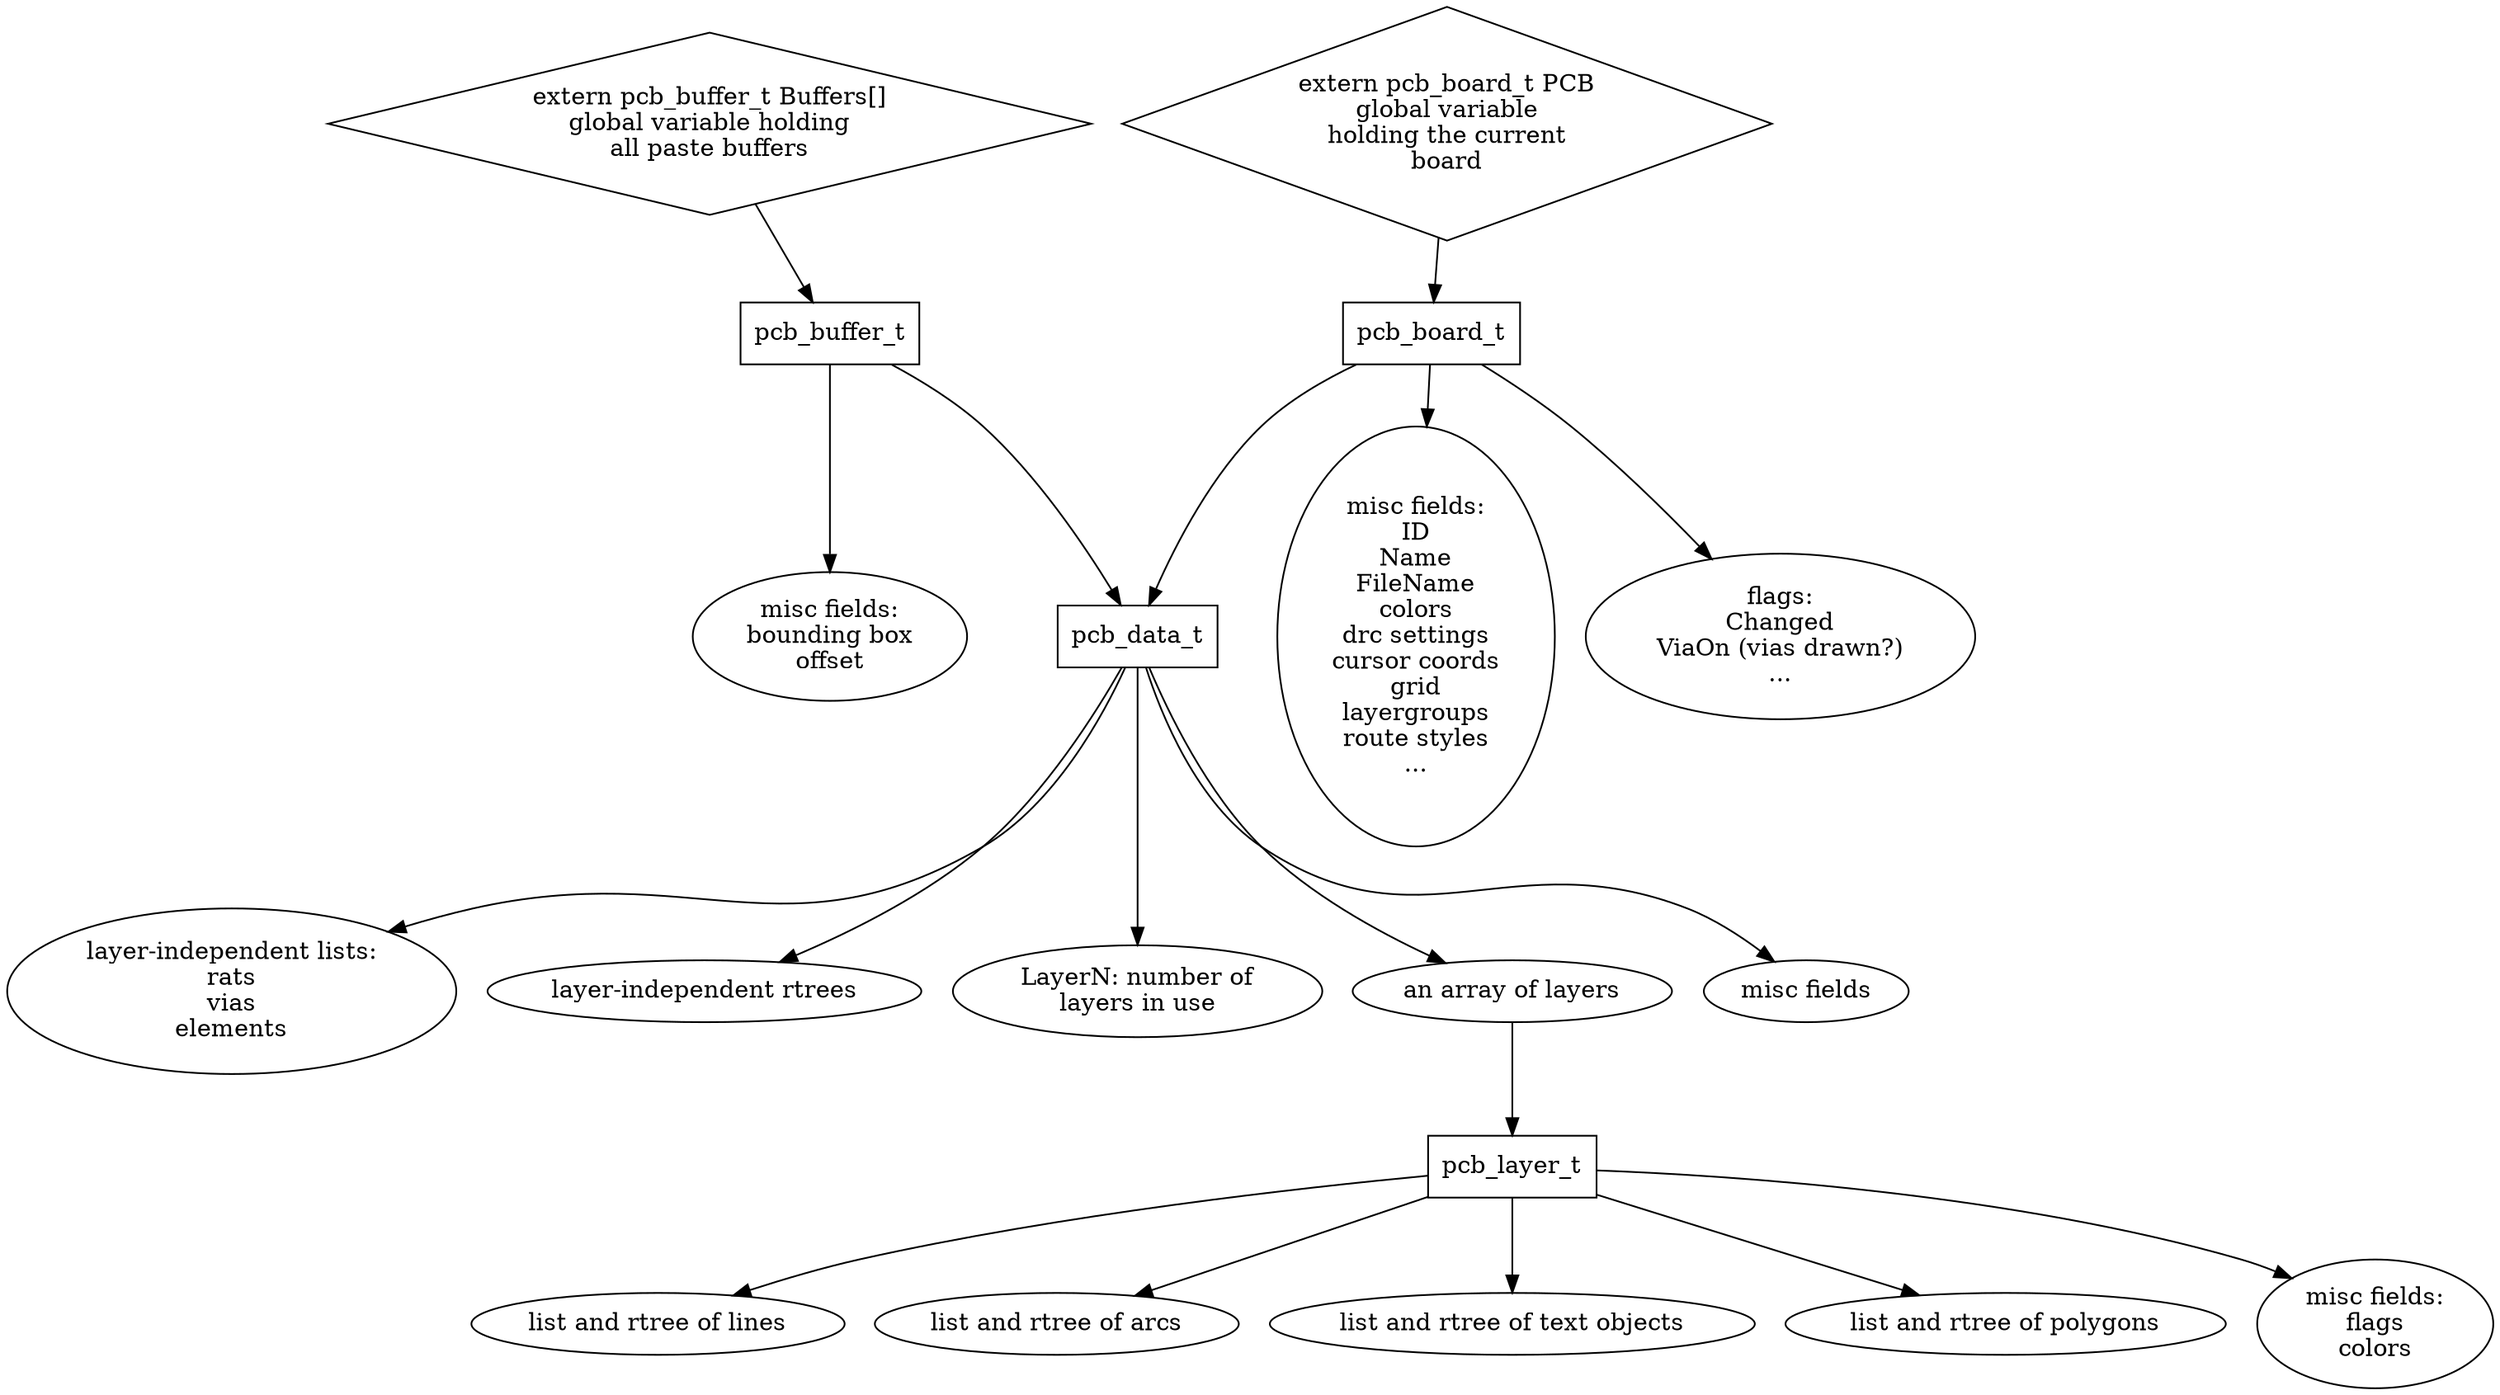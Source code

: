 digraph pcb_data {
	PCBType_misc [label="misc fields:\nID\nName\nFileName\ncolors\ndrc settings\ncursor coords\ngrid\nlayergroups\nroute styles\n..."]
	PCBType_flags [label="flags:\nChanged\nViaOn (vias drawn?)\n..."]
	pcb_board_t -> PCBType_misc
	pcb_board_t -> PCBType_flags
	pcb_board_t -> pcb_data_t
	pcb_board_t [shape=box]

	PCB [label="extern pcb_board_t PCB\nglobal variable\nholding the current\nboard" shape=diamond]
	PCB -> pcb_board_t

	Buffers [label="extern pcb_buffer_t Buffers[]\nglobal variable holding\nall paste buffers" shape=diamond]
	Buffers -> pcb_buffer_t

	BufferType_misc [label="misc fields:\nbounding box\noffset"]
	pcb_buffer_t -> BufferType_misc
	pcb_buffer_t -> pcb_data_t
	pcb_buffer_t [shape=box]

	DataType_lists [label="layer-independent lists:\nrats\nvias\nelements"]
	DataType_rtrees [label="layer-independent rtrees"]
	DataType_LayerN [label="LayerN: number of\nlayers in use"]
	DataType_layers [label="an array of layers"]
	DataType_misc [label="misc fields"]

	pcb_data_t -> DataType_misc
	pcb_data_t -> DataType_LayerN
	pcb_data_t -> DataType_layers
	pcb_data_t -> DataType_lists
	pcb_data_t -> DataType_rtrees
	pcb_data_t [shape=box]

	DataType_layers -> pcb_layer_t


	LayerType_lines [label="list and rtree of lines"]
	LayerType_arcs [label="list and rtree of arcs"]
	LayerType_texts [label="list and rtree of text objects"]
	LayerType_polygons [label="list and rtree of polygons"]
	LayerType_misc [label="misc fields:\nflags\ncolors"]

	pcb_layer_t -> LayerType_misc
	pcb_layer_t -> LayerType_lines
	pcb_layer_t -> LayerType_arcs
	pcb_layer_t -> LayerType_texts
	pcb_layer_t -> LayerType_polygons
	pcb_layer_t [shape=box]
}
